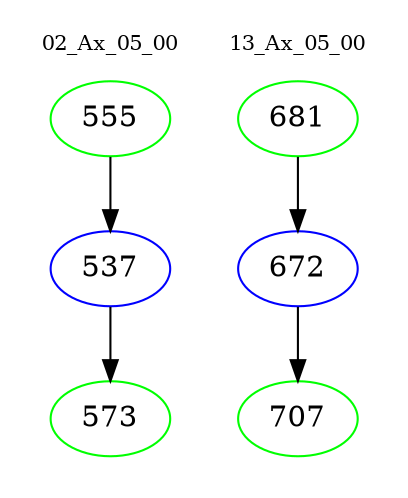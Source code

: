 digraph{
subgraph cluster_0 {
color = white
label = "02_Ax_05_00";
fontsize=10;
T0_555 [label="555", color="green"]
T0_555 -> T0_537 [color="black"]
T0_537 [label="537", color="blue"]
T0_537 -> T0_573 [color="black"]
T0_573 [label="573", color="green"]
}
subgraph cluster_1 {
color = white
label = "13_Ax_05_00";
fontsize=10;
T1_681 [label="681", color="green"]
T1_681 -> T1_672 [color="black"]
T1_672 [label="672", color="blue"]
T1_672 -> T1_707 [color="black"]
T1_707 [label="707", color="green"]
}
}
